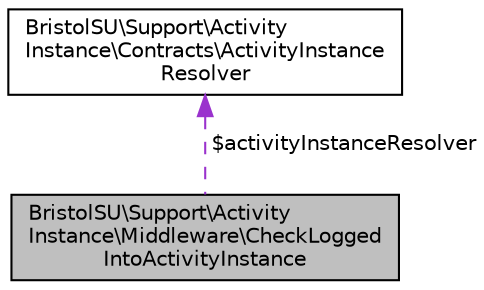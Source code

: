 digraph "BristolSU\Support\ActivityInstance\Middleware\CheckLoggedIntoActivityInstance"
{
  edge [fontname="Helvetica",fontsize="10",labelfontname="Helvetica",labelfontsize="10"];
  node [fontname="Helvetica",fontsize="10",shape=record];
  Node1 [label="BristolSU\\Support\\Activity\lInstance\\Middleware\\CheckLogged\lIntoActivityInstance",height=0.2,width=0.4,color="black", fillcolor="grey75", style="filled", fontcolor="black"];
  Node2 -> Node1 [dir="back",color="darkorchid3",fontsize="10",style="dashed",label=" $activityInstanceResolver" ,fontname="Helvetica"];
  Node2 [label="BristolSU\\Support\\Activity\lInstance\\Contracts\\ActivityInstance\lResolver",height=0.2,width=0.4,color="black", fillcolor="white", style="filled",URL="$interfaceBristolSU_1_1Support_1_1ActivityInstance_1_1Contracts_1_1ActivityInstanceResolver.html"];
}
